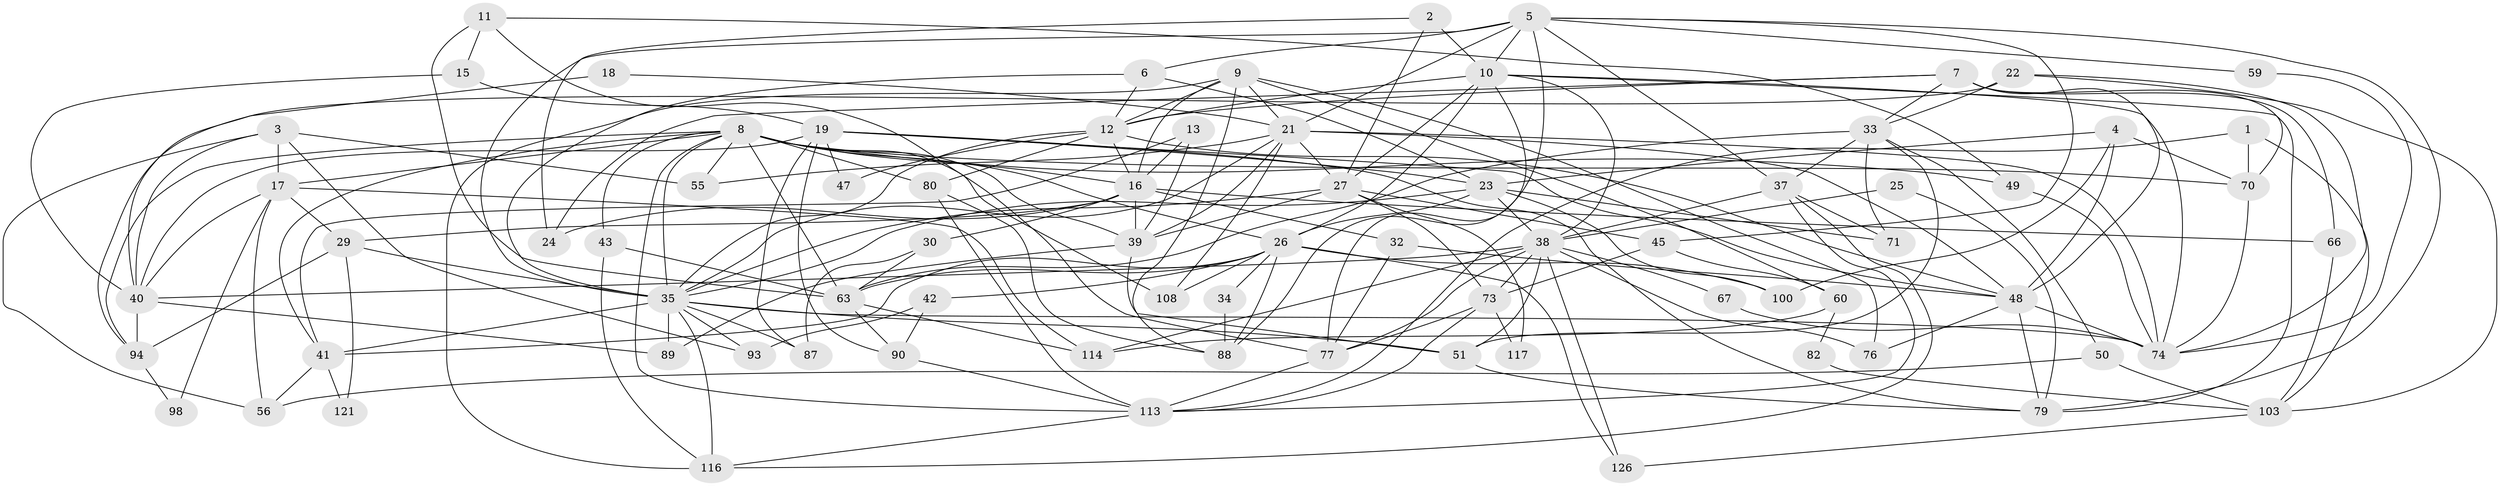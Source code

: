 // original degree distribution, {3: 0.33858267716535434, 4: 0.18110236220472442, 2: 0.12598425196850394, 5: 0.1968503937007874, 6: 0.10236220472440945, 9: 0.007874015748031496, 8: 0.007874015748031496, 7: 0.03937007874015748}
// Generated by graph-tools (version 1.1) at 2025/18/03/04/25 18:18:43]
// undirected, 76 vertices, 197 edges
graph export_dot {
graph [start="1"]
  node [color=gray90,style=filled];
  1;
  2;
  3 [super="+54"];
  4 [super="+91"];
  5 [super="+106+31"];
  6 [super="+53"];
  7;
  8 [super="+92"];
  9 [super="+44"];
  10 [super="+14"];
  11 [super="+20"];
  12 [super="+65"];
  13;
  15;
  16 [super="+81"];
  17 [super="+28+97"];
  18;
  19 [super="+95+102"];
  21 [super="+57"];
  22;
  23;
  24;
  25;
  26 [super="+58"];
  27 [super="+46"];
  29 [super="+99"];
  30;
  32;
  33 [super="+120"];
  34;
  35 [super="+111+61+36"];
  37 [super="+85"];
  38 [super="+52"];
  39 [super="+107"];
  40 [super="+69"];
  41 [super="+122"];
  42;
  43 [super="+86"];
  45;
  47;
  48 [super="+68"];
  49;
  50;
  51 [super="+123"];
  55;
  56;
  59;
  60 [super="+62"];
  63 [super="+64"];
  66;
  67;
  70;
  71;
  73 [super="+83+78"];
  74 [super="+124+101"];
  76;
  77 [super="+96"];
  79;
  80;
  82;
  87;
  88 [super="+109"];
  89;
  90 [super="+104"];
  93;
  94;
  98;
  100;
  103;
  108;
  113 [super="+115+119"];
  114;
  116;
  117;
  121;
  126;
  1 -- 70;
  1 -- 103;
  1 -- 113;
  2 -- 10 [weight=2];
  2 -- 24;
  2 -- 27;
  3 -- 56;
  3 -- 55;
  3 -- 40;
  3 -- 93;
  3 -- 17;
  4 -- 48;
  4 -- 100;
  4 -- 70;
  4 -- 23;
  5 -- 79;
  5 -- 59;
  5 -- 37;
  5 -- 6;
  5 -- 21;
  5 -- 88;
  5 -- 10;
  5 -- 45;
  5 -- 35;
  6 -- 23;
  6 -- 35;
  6 -- 12;
  7 -- 24;
  7 -- 48;
  7 -- 66;
  7 -- 70;
  7 -- 33;
  7 -- 12;
  8 -- 70;
  8 -- 39;
  8 -- 43;
  8 -- 108;
  8 -- 80;
  8 -- 49;
  8 -- 113;
  8 -- 55;
  8 -- 94;
  8 -- 17;
  8 -- 41;
  8 -- 16;
  8 -- 35;
  8 -- 26;
  8 -- 63 [weight=2];
  9 -- 60;
  9 -- 21;
  9 -- 16;
  9 -- 116;
  9 -- 12;
  9 -- 76;
  9 -- 88;
  10 -- 38;
  10 -- 12;
  10 -- 74;
  10 -- 77 [weight=2];
  10 -- 79;
  10 -- 26;
  10 -- 27;
  11 -- 63;
  11 -- 77;
  11 -- 15;
  11 -- 49;
  12 -- 16;
  12 -- 48;
  12 -- 80;
  12 -- 35;
  12 -- 47;
  13 -- 41;
  13 -- 16;
  13 -- 39;
  15 -- 40;
  15 -- 19;
  16 -- 29;
  16 -- 32;
  16 -- 66;
  16 -- 24;
  16 -- 30;
  16 -- 39;
  17 -- 114;
  17 -- 98;
  17 -- 40;
  17 -- 56;
  17 -- 29;
  18 -- 40 [weight=2];
  18 -- 21;
  19 -- 79;
  19 -- 47;
  19 -- 90;
  19 -- 40;
  19 -- 87;
  19 -- 48;
  19 -- 23;
  21 -- 55;
  21 -- 74;
  21 -- 48;
  21 -- 39;
  21 -- 27;
  21 -- 108;
  21 -- 35;
  22 -- 94;
  22 -- 33;
  22 -- 103;
  22 -- 74;
  23 -- 71;
  23 -- 100;
  23 -- 38;
  23 -- 35;
  23 -- 26;
  25 -- 79;
  25 -- 38;
  26 -- 88;
  26 -- 34;
  26 -- 100;
  26 -- 41;
  26 -- 42;
  26 -- 108;
  26 -- 126;
  26 -- 63;
  27 -- 117;
  27 -- 45;
  27 -- 73;
  27 -- 35;
  27 -- 39;
  29 -- 121;
  29 -- 35;
  29 -- 94;
  30 -- 87;
  30 -- 63;
  32 -- 48;
  32 -- 77;
  33 -- 71;
  33 -- 51;
  33 -- 50;
  33 -- 37;
  33 -- 63;
  34 -- 88;
  35 -- 89;
  35 -- 116;
  35 -- 87;
  35 -- 74;
  35 -- 41;
  35 -- 51;
  35 -- 93;
  37 -- 71;
  37 -- 38;
  37 -- 116;
  37 -- 113;
  38 -- 126;
  38 -- 67;
  38 -- 73;
  38 -- 76;
  38 -- 114;
  38 -- 51;
  38 -- 40;
  38 -- 77;
  39 -- 89;
  39 -- 51;
  40 -- 89;
  40 -- 94;
  41 -- 56;
  41 -- 121;
  42 -- 93;
  42 -- 90;
  43 -- 63;
  43 -- 116;
  45 -- 60;
  45 -- 73;
  48 -- 74;
  48 -- 76;
  48 -- 79;
  49 -- 74;
  50 -- 103;
  50 -- 56;
  51 -- 79;
  59 -- 74;
  60 -- 114;
  60 -- 82;
  63 -- 90;
  63 -- 114;
  66 -- 103;
  67 -- 74;
  70 -- 74;
  73 -- 117;
  73 -- 113;
  73 -- 77;
  77 -- 113;
  80 -- 88;
  80 -- 113;
  82 -- 103;
  90 -- 113;
  94 -- 98;
  103 -- 126;
  113 -- 116;
}

